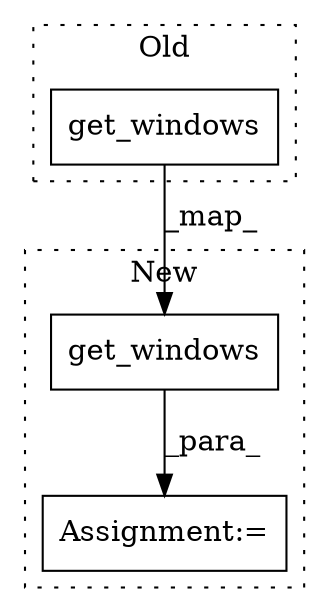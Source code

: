 digraph G {
subgraph cluster0 {
1 [label="get_windows" a="32" s="640" l="13" shape="box"];
label = "Old";
style="dotted";
}
subgraph cluster1 {
2 [label="get_windows" a="32" s="991" l="13" shape="box"];
3 [label="Assignment:=" a="7" s="978" l="35" shape="box"];
label = "New";
style="dotted";
}
1 -> 2 [label="_map_"];
2 -> 3 [label="_para_"];
}